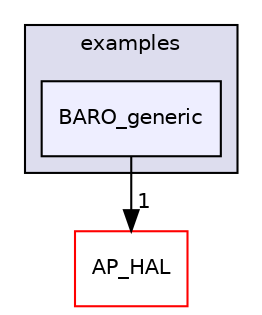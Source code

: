 digraph "libraries/AP_Baro/examples/BARO_generic" {
  compound=true
  node [ fontsize="10", fontname="Helvetica"];
  edge [ labelfontsize="10", labelfontname="Helvetica"];
  subgraph clusterdir_e9345034112a6a53f04f8d6fd0bea8ab {
    graph [ bgcolor="#ddddee", pencolor="black", label="examples" fontname="Helvetica", fontsize="10", URL="dir_e9345034112a6a53f04f8d6fd0bea8ab.html"]
  dir_ad669d66ded219631295278c33df428f [shape=box, label="BARO_generic", style="filled", fillcolor="#eeeeff", pencolor="black", URL="dir_ad669d66ded219631295278c33df428f.html"];
  }
  dir_1cbc10423b2512b31103883361e0123b [shape=box label="AP_HAL" fillcolor="white" style="filled" color="red" URL="dir_1cbc10423b2512b31103883361e0123b.html"];
  dir_ad669d66ded219631295278c33df428f->dir_1cbc10423b2512b31103883361e0123b [headlabel="1", labeldistance=1.5 headhref="dir_000023_000046.html"];
}
